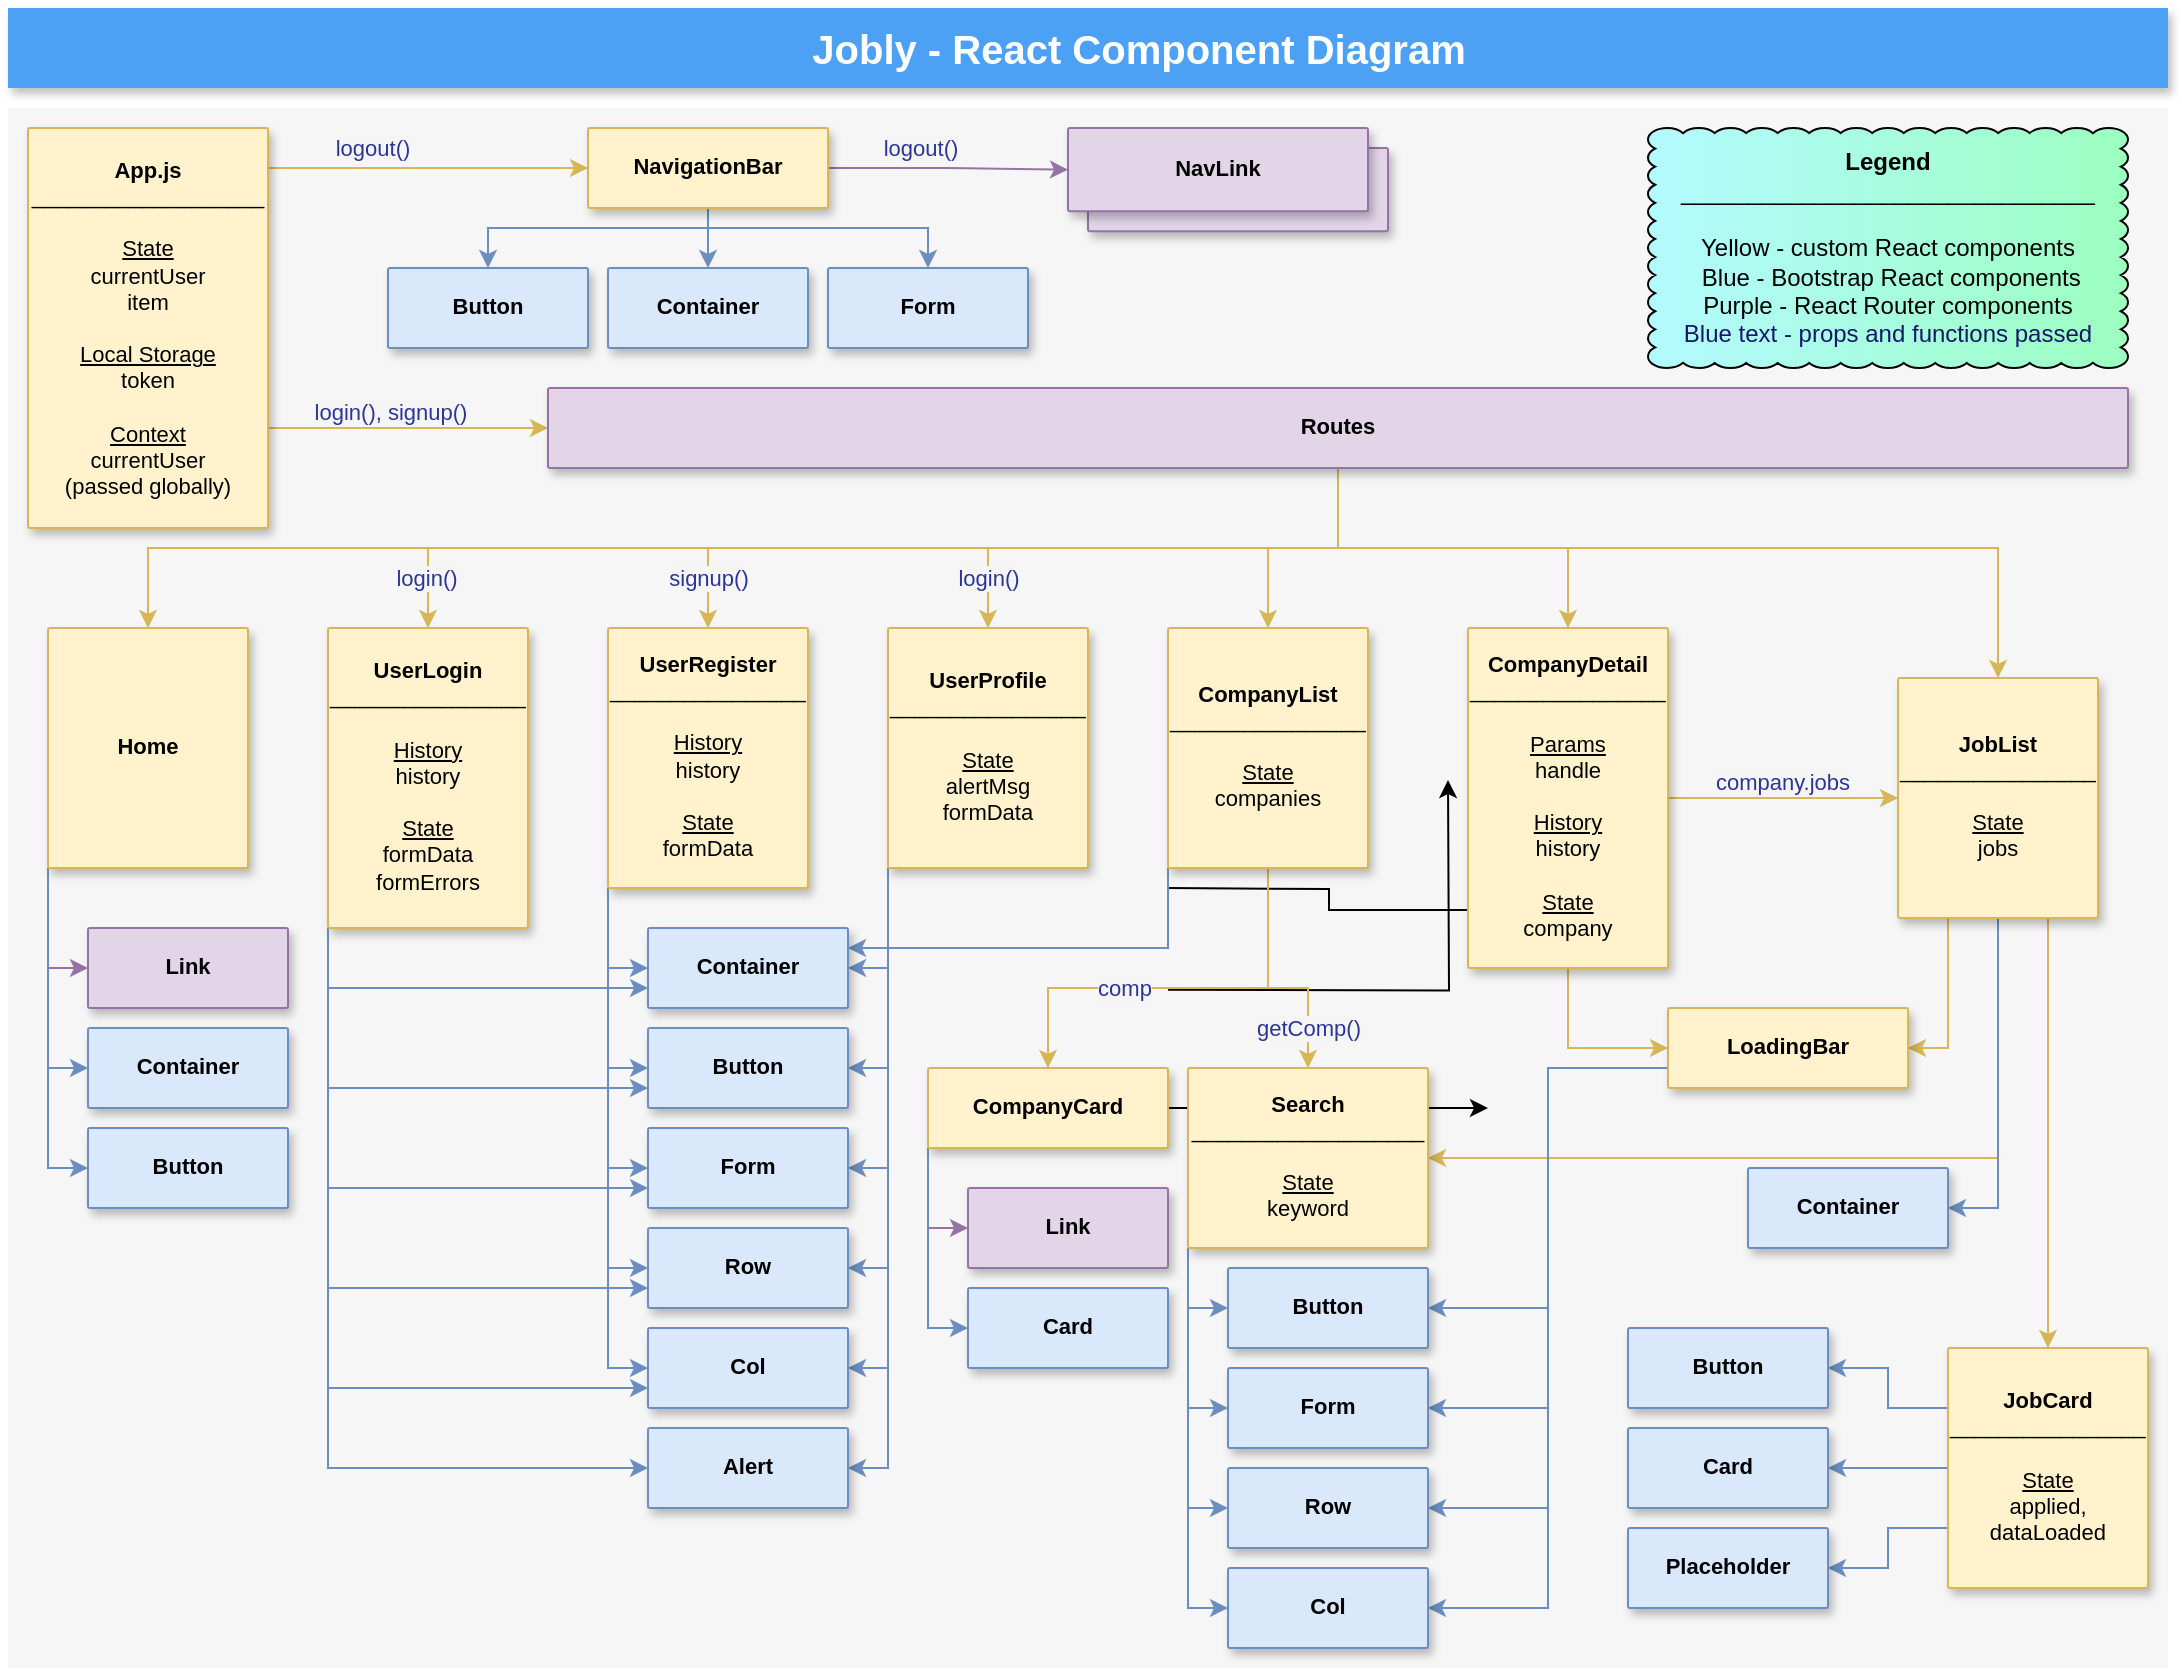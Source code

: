 <mxfile version="20.3.0" type="device"><diagram id="f106602c-feb2-e66a-4537-3a34d633f6aa" name="Page-1"><mxGraphModel dx="1161" dy="828" grid="1" gridSize="10" guides="1" tooltips="1" connect="1" arrows="1" fold="1" page="1" pageScale="1" pageWidth="1100" pageHeight="850" background="none" math="0" shadow="0"><root><mxCell id="0"/><mxCell id="1" parent="0"/><mxCell id="14" value="" style="fillColor=#F6F6F6;strokeColor=none;shadow=0;gradientColor=none;fontSize=14;align=left;spacing=10;fontColor=#717171;9E9E9E;verticalAlign=top;spacingTop=-4;fontStyle=0;spacingLeft=40;html=1;movable=0;resizable=0;rotatable=0;deletable=0;editable=0;connectable=0;" parent="1" vertex="1"><mxGeometry x="10" y="60" width="1080" height="780" as="geometry"/></mxCell><mxCell id="k_xtLAb8OOpMPQpDPJEn-605" style="edgeStyle=orthogonalEdgeStyle;rounded=0;orthogonalLoop=1;jettySize=auto;html=1;exitX=1;exitY=0.5;exitDx=0;exitDy=0;entryX=0;entryY=0.5;entryDx=0;entryDy=0;" parent="14" target="6LDPzEUOFRH4ozTmU02g-603" edge="1"><mxGeometry relative="1" as="geometry"><mxPoint x="720" y="336" as="targetPoint"/><mxPoint x="580" y="440.833" as="sourcePoint"/></mxGeometry></mxCell><mxCell id="6LDPzEUOFRH4ozTmU02g-581" style="edgeStyle=orthogonalEdgeStyle;rounded=0;orthogonalLoop=1;jettySize=auto;html=1;exitX=1;exitY=0.5;exitDx=0;exitDy=0;entryX=0;entryY=0.5;entryDx=0;entryDy=0;" parent="14" target="6LDPzEUOFRH4ozTmU02g-580" edge="1"><mxGeometry relative="1" as="geometry"><mxPoint x="580" y="390" as="sourcePoint"/><mxPoint x="740" y="380" as="targetPoint"/></mxGeometry></mxCell><mxCell id="6LDPzEUOFRH4ozTmU02g-588" style="edgeStyle=orthogonalEdgeStyle;rounded=0;orthogonalLoop=1;jettySize=auto;html=1;exitX=1;exitY=0.5;exitDx=0;exitDy=0;entryX=0;entryY=0.5;entryDx=0;entryDy=0;" parent="14" target="6LDPzEUOFRH4ozTmU02g-587" edge="1"><mxGeometry relative="1" as="geometry"><mxPoint x="580" y="500" as="sourcePoint"/><mxPoint x="740" y="500" as="targetPoint"/></mxGeometry></mxCell><mxCell id="PCdPD7cbS0x1uD9j9fmm-568" style="edgeStyle=orthogonalEdgeStyle;rounded=0;orthogonalLoop=1;jettySize=auto;html=1;exitX=1;exitY=0.25;exitDx=0;exitDy=0;entryX=0;entryY=0.5;entryDx=0;entryDy=0;fontSize=14;fillColor=#fff2cc;strokeColor=#d6b656;" edge="1" parent="14" source="566" target="PCdPD7cbS0x1uD9j9fmm-567"><mxGeometry relative="1" as="geometry"><Array as="points"><mxPoint x="130" y="30"/></Array></mxGeometry></mxCell><mxCell id="PCdPD7cbS0x1uD9j9fmm-569" value="logout()" style="edgeLabel;html=1;align=center;verticalAlign=bottom;resizable=0;points=[];fontSize=11;fontStyle=0;fontColor=#2B3595;labelBackgroundColor=#F5F5F5;" vertex="1" connectable="0" parent="PCdPD7cbS0x1uD9j9fmm-568"><mxGeometry x="-0.275" y="1" relative="1" as="geometry"><mxPoint x="13" y="-1" as="offset"/></mxGeometry></mxCell><mxCell id="PCdPD7cbS0x1uD9j9fmm-571" style="edgeStyle=orthogonalEdgeStyle;rounded=0;orthogonalLoop=1;jettySize=auto;html=1;exitX=1;exitY=0.75;exitDx=0;exitDy=0;entryX=0;entryY=0.5;entryDx=0;entryDy=0;fontSize=11;labelBackgroundColor=none;spacingBottom=0;fillColor=#fff2cc;strokeColor=#d6b656;" edge="1" parent="14" source="566" target="PCdPD7cbS0x1uD9j9fmm-570"><mxGeometry relative="1" as="geometry"/></mxCell><mxCell id="PCdPD7cbS0x1uD9j9fmm-572" value="login(), signup()" style="edgeLabel;html=1;align=center;verticalAlign=bottom;resizable=0;points=[];fontSize=11;fontColor=#2B3595;labelBackgroundColor=#F5F5F5;spacingBottom=2;" vertex="1" connectable="0" parent="PCdPD7cbS0x1uD9j9fmm-571"><mxGeometry x="-0.128" y="-2" relative="1" as="geometry"><mxPoint as="offset"/></mxGeometry></mxCell><mxCell id="566" value="&lt;font color=&quot;#000000&quot; style=&quot;font-size: 11px;&quot;&gt;&lt;b style=&quot;font-size: 11px;&quot;&gt;App.js&lt;br style=&quot;font-size: 11px;&quot;&gt;&lt;/b&gt;___________________&lt;br&gt;&lt;br style=&quot;font-size: 11px;&quot;&gt;&lt;u style=&quot;font-size: 11px;&quot;&gt;State&lt;/u&gt;&lt;br style=&quot;font-size: 11px;&quot;&gt;currentUser&lt;br style=&quot;font-size: 11px;&quot;&gt;item&lt;br style=&quot;font-size: 11px;&quot;&gt;&lt;br style=&quot;font-size: 11px;&quot;&gt;&lt;u style=&quot;font-size: 11px;&quot;&gt;Local Storage&lt;/u&gt;&lt;br style=&quot;font-size: 11px;&quot;&gt;token&lt;br style=&quot;font-size: 11px;&quot;&gt;&lt;br style=&quot;font-size: 11px;&quot;&gt;&lt;u style=&quot;font-size: 11px;&quot;&gt;Context&lt;/u&gt;&lt;br style=&quot;font-size: 11px;&quot;&gt;currentUser&lt;br&gt;(passed globally)&lt;br style=&quot;font-size: 11px;&quot;&gt;&lt;/font&gt;" style="strokeColor=#d6b656;fillColor=#fff2cc;shadow=1;strokeWidth=1;rounded=1;absoluteArcSize=1;arcSize=2;labelPosition=center;verticalLabelPosition=middle;align=center;verticalAlign=middle;spacingLeft=0;fontSize=11;whiteSpace=wrap;spacingBottom=0;html=1;movable=1;resizable=1;rotatable=1;deletable=1;editable=1;connectable=1;spacing=2;labelBackgroundColor=none;" parent="14" vertex="1"><mxGeometry x="10" y="10" width="120" height="200" as="geometry"/></mxCell><mxCell id="PCdPD7cbS0x1uD9j9fmm-578" style="edgeStyle=orthogonalEdgeStyle;rounded=0;orthogonalLoop=1;jettySize=auto;html=1;exitX=1;exitY=0.5;exitDx=0;exitDy=0;fontSize=11;fillColor=#e1d5e7;strokeColor=#9673a6;" edge="1" parent="14" source="PCdPD7cbS0x1uD9j9fmm-567" target="PCdPD7cbS0x1uD9j9fmm-576"><mxGeometry relative="1" as="geometry"/></mxCell><mxCell id="PCdPD7cbS0x1uD9j9fmm-579" value="logout()" style="edgeLabel;html=1;align=center;verticalAlign=bottom;resizable=0;points=[];fontSize=11;labelBackgroundColor=#F5F5F5;fontColor=#2B3595;" vertex="1" connectable="0" parent="PCdPD7cbS0x1uD9j9fmm-578"><mxGeometry x="-0.249" y="2" relative="1" as="geometry"><mxPoint as="offset"/></mxGeometry></mxCell><mxCell id="PCdPD7cbS0x1uD9j9fmm-720" style="edgeStyle=orthogonalEdgeStyle;rounded=0;sketch=0;orthogonalLoop=1;jettySize=auto;html=1;exitX=0.5;exitY=1;exitDx=0;exitDy=0;shadow=0;labelBackgroundColor=none;fontSize=11;fontColor=#2B3595;startArrow=none;startFill=0;endArrow=classic;endFill=1;fillColor=#dae8fc;strokeColor=#6c8ebf;" edge="1" parent="14" source="PCdPD7cbS0x1uD9j9fmm-567" target="PCdPD7cbS0x1uD9j9fmm-717"><mxGeometry relative="1" as="geometry"><Array as="points"><mxPoint x="350" y="60"/><mxPoint x="240" y="60"/></Array></mxGeometry></mxCell><mxCell id="PCdPD7cbS0x1uD9j9fmm-721" style="edgeStyle=orthogonalEdgeStyle;rounded=0;sketch=0;orthogonalLoop=1;jettySize=auto;html=1;exitX=0.5;exitY=1;exitDx=0;exitDy=0;entryX=0.5;entryY=0;entryDx=0;entryDy=0;shadow=0;labelBackgroundColor=none;fontSize=11;fontColor=#2B3595;startArrow=none;startFill=0;endArrow=classic;endFill=1;fillColor=#dae8fc;strokeColor=#6c8ebf;" edge="1" parent="14" source="PCdPD7cbS0x1uD9j9fmm-567" target="PCdPD7cbS0x1uD9j9fmm-716"><mxGeometry relative="1" as="geometry"/></mxCell><mxCell id="PCdPD7cbS0x1uD9j9fmm-722" style="edgeStyle=orthogonalEdgeStyle;rounded=0;sketch=0;orthogonalLoop=1;jettySize=auto;html=1;exitX=0.5;exitY=1;exitDx=0;exitDy=0;entryX=0.5;entryY=0;entryDx=0;entryDy=0;shadow=0;labelBackgroundColor=none;fontSize=11;fontColor=#2B3595;startArrow=none;startFill=0;endArrow=classic;endFill=1;fillColor=#dae8fc;strokeColor=#6c8ebf;" edge="1" parent="14" source="PCdPD7cbS0x1uD9j9fmm-567" target="PCdPD7cbS0x1uD9j9fmm-718"><mxGeometry relative="1" as="geometry"><Array as="points"><mxPoint x="350" y="60"/><mxPoint x="460" y="60"/></Array></mxGeometry></mxCell><mxCell id="PCdPD7cbS0x1uD9j9fmm-567" value="&lt;font color=&quot;#000000&quot; style=&quot;font-size: 11px;&quot;&gt;&lt;span style=&quot;font-size: 11px;&quot;&gt;NavigationBar&lt;/span&gt;&lt;br style=&quot;font-size: 11px;&quot;&gt;&lt;/font&gt;" style="strokeColor=#d6b656;fillColor=#fff2cc;shadow=1;strokeWidth=1;rounded=1;absoluteArcSize=1;arcSize=2;labelPosition=center;verticalLabelPosition=middle;align=center;verticalAlign=middle;spacingLeft=0;fontSize=11;whiteSpace=wrap;spacingBottom=2;html=1;movable=1;resizable=1;rotatable=1;deletable=1;editable=1;connectable=1;fontStyle=1" vertex="1" parent="14"><mxGeometry x="290" y="10" width="120" height="40" as="geometry"/></mxCell><mxCell id="PCdPD7cbS0x1uD9j9fmm-596" style="edgeStyle=orthogonalEdgeStyle;rounded=0;orthogonalLoop=1;jettySize=auto;html=1;exitX=0.5;exitY=1;exitDx=0;exitDy=0;entryX=0.5;entryY=0;entryDx=0;entryDy=0;fontSize=11;fillColor=#fff2cc;strokeColor=#d6b656;" edge="1" parent="14" source="PCdPD7cbS0x1uD9j9fmm-570" target="PCdPD7cbS0x1uD9j9fmm-587"><mxGeometry relative="1" as="geometry"/></mxCell><mxCell id="PCdPD7cbS0x1uD9j9fmm-597" style="edgeStyle=orthogonalEdgeStyle;rounded=0;orthogonalLoop=1;jettySize=auto;html=1;exitX=0.5;exitY=1;exitDx=0;exitDy=0;fontSize=11;fillColor=#fff2cc;strokeColor=#d6b656;" edge="1" parent="14" source="PCdPD7cbS0x1uD9j9fmm-570" target="PCdPD7cbS0x1uD9j9fmm-588"><mxGeometry relative="1" as="geometry"/></mxCell><mxCell id="PCdPD7cbS0x1uD9j9fmm-598" value="login()" style="edgeLabel;html=1;align=center;verticalAlign=middle;resizable=0;points=[];fontSize=11;labelBackgroundColor=#F5F5F5;fontColor=#2B3595;fontStyle=0" vertex="1" connectable="0" parent="PCdPD7cbS0x1uD9j9fmm-597"><mxGeometry x="0.17" y="1" relative="1" as="geometry"><mxPoint x="-183" y="14" as="offset"/></mxGeometry></mxCell><mxCell id="PCdPD7cbS0x1uD9j9fmm-599" style="edgeStyle=orthogonalEdgeStyle;rounded=0;orthogonalLoop=1;jettySize=auto;html=1;exitX=0.5;exitY=1;exitDx=0;exitDy=0;fontSize=11;fillColor=#fff2cc;strokeColor=#d6b656;" edge="1" parent="14" source="PCdPD7cbS0x1uD9j9fmm-570" target="PCdPD7cbS0x1uD9j9fmm-589"><mxGeometry relative="1" as="geometry"/></mxCell><mxCell id="PCdPD7cbS0x1uD9j9fmm-600" value="signup()" style="edgeLabel;html=1;align=center;verticalAlign=middle;resizable=0;points=[];fontSize=11;labelBackgroundColor=#F5F5F5;fontColor=#2B3595;" vertex="1" connectable="0" parent="PCdPD7cbS0x1uD9j9fmm-599"><mxGeometry x="0.218" relative="1" as="geometry"><mxPoint x="-115" y="15" as="offset"/></mxGeometry></mxCell><mxCell id="PCdPD7cbS0x1uD9j9fmm-601" style="edgeStyle=orthogonalEdgeStyle;rounded=0;orthogonalLoop=1;jettySize=auto;html=1;exitX=0.5;exitY=1;exitDx=0;exitDy=0;fontSize=11;fillColor=#fff2cc;strokeColor=#d6b656;" edge="1" parent="14" source="PCdPD7cbS0x1uD9j9fmm-570" target="PCdPD7cbS0x1uD9j9fmm-590"><mxGeometry relative="1" as="geometry"/></mxCell><mxCell id="PCdPD7cbS0x1uD9j9fmm-602" value="login()" style="edgeLabel;html=1;align=center;verticalAlign=middle;resizable=0;points=[];fontSize=11;labelBackgroundColor=#F5F5F5;fontColor=#2B3595;" vertex="1" connectable="0" parent="PCdPD7cbS0x1uD9j9fmm-601"><mxGeometry x="0.468" y="-1" relative="1" as="geometry"><mxPoint x="-28" y="16" as="offset"/></mxGeometry></mxCell><mxCell id="PCdPD7cbS0x1uD9j9fmm-669" style="edgeStyle=orthogonalEdgeStyle;rounded=0;orthogonalLoop=1;jettySize=auto;html=1;exitX=0.5;exitY=1;exitDx=0;exitDy=0;labelBackgroundColor=none;fontSize=11;fontColor=#2B3595;fillColor=#fff2cc;strokeColor=#d6b656;" edge="1" parent="14" source="PCdPD7cbS0x1uD9j9fmm-570" target="PCdPD7cbS0x1uD9j9fmm-593"><mxGeometry relative="1" as="geometry"><Array as="points"><mxPoint x="665" y="220"/><mxPoint x="995" y="220"/></Array></mxGeometry></mxCell><mxCell id="PCdPD7cbS0x1uD9j9fmm-670" style="edgeStyle=orthogonalEdgeStyle;rounded=0;orthogonalLoop=1;jettySize=auto;html=1;exitX=0.5;exitY=1;exitDx=0;exitDy=0;labelBackgroundColor=none;fontSize=11;fontColor=#2B3595;fillColor=#fff2cc;strokeColor=#d6b656;" edge="1" parent="14" source="PCdPD7cbS0x1uD9j9fmm-570" target="PCdPD7cbS0x1uD9j9fmm-592"><mxGeometry relative="1" as="geometry"/></mxCell><mxCell id="PCdPD7cbS0x1uD9j9fmm-671" style="edgeStyle=orthogonalEdgeStyle;rounded=0;orthogonalLoop=1;jettySize=auto;html=1;exitX=0.5;exitY=1;exitDx=0;exitDy=0;entryX=0.5;entryY=0;entryDx=0;entryDy=0;labelBackgroundColor=none;fontSize=11;fontColor=#2B3595;fillColor=#fff2cc;strokeColor=#d6b656;" edge="1" parent="14" source="PCdPD7cbS0x1uD9j9fmm-570" target="PCdPD7cbS0x1uD9j9fmm-591"><mxGeometry relative="1" as="geometry"/></mxCell><mxCell id="PCdPD7cbS0x1uD9j9fmm-570" value="&lt;font color=&quot;#000000&quot; style=&quot;font-size: 11px;&quot;&gt;&lt;span style=&quot;font-size: 11px;&quot;&gt;Routes&lt;/span&gt;&lt;br style=&quot;font-size: 11px;&quot;&gt;&lt;/font&gt;" style="strokeColor=#9673a6;fillColor=#e1d5e7;shadow=1;strokeWidth=1;rounded=1;absoluteArcSize=1;arcSize=2;labelPosition=center;verticalLabelPosition=middle;align=center;verticalAlign=middle;spacingLeft=0;fontSize=11;whiteSpace=wrap;spacingBottom=2;html=1;movable=1;resizable=1;rotatable=1;deletable=1;editable=1;connectable=1;fontStyle=1" vertex="1" parent="14"><mxGeometry x="270" y="140" width="790" height="40" as="geometry"/></mxCell><mxCell id="PCdPD7cbS0x1uD9j9fmm-623" style="edgeStyle=orthogonalEdgeStyle;rounded=0;orthogonalLoop=1;jettySize=auto;html=1;exitX=0;exitY=1;exitDx=0;exitDy=0;entryX=0;entryY=0.5;entryDx=0;entryDy=0;labelBackgroundColor=none;fontSize=11;fontColor=#2B3595;fillColor=#e1d5e7;strokeColor=#9673a6;" edge="1" parent="14" source="PCdPD7cbS0x1uD9j9fmm-587" target="PCdPD7cbS0x1uD9j9fmm-621"><mxGeometry relative="1" as="geometry"/></mxCell><mxCell id="PCdPD7cbS0x1uD9j9fmm-624" style="edgeStyle=orthogonalEdgeStyle;rounded=0;orthogonalLoop=1;jettySize=auto;html=1;exitX=0;exitY=1;exitDx=0;exitDy=0;entryX=0;entryY=0.5;entryDx=0;entryDy=0;labelBackgroundColor=none;fontSize=11;fontColor=#2B3595;fillColor=#dae8fc;strokeColor=#6c8ebf;" edge="1" parent="14" source="PCdPD7cbS0x1uD9j9fmm-587" target="PCdPD7cbS0x1uD9j9fmm-620"><mxGeometry relative="1" as="geometry"/></mxCell><mxCell id="PCdPD7cbS0x1uD9j9fmm-625" style="edgeStyle=orthogonalEdgeStyle;rounded=0;orthogonalLoop=1;jettySize=auto;html=1;exitX=0;exitY=1;exitDx=0;exitDy=0;entryX=0;entryY=0.5;entryDx=0;entryDy=0;labelBackgroundColor=none;fontSize=11;fontColor=#2B3595;fillColor=#dae8fc;strokeColor=#6c8ebf;" edge="1" parent="14" source="PCdPD7cbS0x1uD9j9fmm-587" target="PCdPD7cbS0x1uD9j9fmm-622"><mxGeometry relative="1" as="geometry"/></mxCell><mxCell id="PCdPD7cbS0x1uD9j9fmm-587" value="&lt;font color=&quot;#000000&quot; style=&quot;font-size: 11px;&quot;&gt;&lt;span style=&quot;font-size: 11px;&quot;&gt;Home&lt;/span&gt;&lt;br style=&quot;font-size: 11px;&quot;&gt;&lt;/font&gt;" style="strokeColor=#d6b656;fillColor=#fff2cc;shadow=1;strokeWidth=1;rounded=1;absoluteArcSize=1;arcSize=2;labelPosition=center;verticalLabelPosition=middle;align=center;verticalAlign=middle;spacingLeft=0;fontSize=11;whiteSpace=wrap;spacingBottom=2;html=1;movable=1;resizable=1;rotatable=1;deletable=1;editable=1;connectable=1;fontStyle=1" vertex="1" parent="14"><mxGeometry x="20" y="260" width="100" height="120" as="geometry"/></mxCell><mxCell id="PCdPD7cbS0x1uD9j9fmm-630" style="edgeStyle=orthogonalEdgeStyle;rounded=0;orthogonalLoop=1;jettySize=auto;html=1;exitX=0;exitY=1;exitDx=0;exitDy=0;entryX=0;entryY=0.75;entryDx=0;entryDy=0;labelBackgroundColor=none;fontSize=11;fontColor=#2B3595;fillColor=#dae8fc;strokeColor=#6c8ebf;" edge="1" parent="14" source="PCdPD7cbS0x1uD9j9fmm-588" target="PCdPD7cbS0x1uD9j9fmm-641"><mxGeometry relative="1" as="geometry"><mxPoint x="180" y="430" as="targetPoint"/></mxGeometry></mxCell><mxCell id="PCdPD7cbS0x1uD9j9fmm-632" style="edgeStyle=orthogonalEdgeStyle;rounded=0;orthogonalLoop=1;jettySize=auto;html=1;exitX=0;exitY=1;exitDx=0;exitDy=0;entryX=0;entryY=0.75;entryDx=0;entryDy=0;labelBackgroundColor=none;fontSize=11;fontColor=#2B3595;fillColor=#dae8fc;strokeColor=#6c8ebf;" edge="1" parent="14" source="PCdPD7cbS0x1uD9j9fmm-588" target="PCdPD7cbS0x1uD9j9fmm-642"><mxGeometry relative="1" as="geometry"><mxPoint x="180" y="480" as="targetPoint"/></mxGeometry></mxCell><mxCell id="PCdPD7cbS0x1uD9j9fmm-637" style="edgeStyle=orthogonalEdgeStyle;rounded=0;orthogonalLoop=1;jettySize=auto;html=1;exitX=0;exitY=1;exitDx=0;exitDy=0;entryX=0;entryY=0.75;entryDx=0;entryDy=0;labelBackgroundColor=none;fontSize=11;fontColor=#2B3595;fillColor=#dae8fc;strokeColor=#6c8ebf;" edge="1" parent="14" source="PCdPD7cbS0x1uD9j9fmm-588" target="PCdPD7cbS0x1uD9j9fmm-643"><mxGeometry relative="1" as="geometry"><mxPoint x="180" y="530" as="targetPoint"/></mxGeometry></mxCell><mxCell id="PCdPD7cbS0x1uD9j9fmm-638" style="edgeStyle=orthogonalEdgeStyle;rounded=0;orthogonalLoop=1;jettySize=auto;html=1;exitX=0;exitY=1;exitDx=0;exitDy=0;entryX=0;entryY=0.75;entryDx=0;entryDy=0;labelBackgroundColor=none;fontSize=11;fontColor=#2B3595;fillColor=#dae8fc;strokeColor=#6c8ebf;" edge="1" parent="14" source="PCdPD7cbS0x1uD9j9fmm-588" target="PCdPD7cbS0x1uD9j9fmm-644"><mxGeometry relative="1" as="geometry"><mxPoint x="180" y="580" as="targetPoint"/></mxGeometry></mxCell><mxCell id="PCdPD7cbS0x1uD9j9fmm-639" style="edgeStyle=orthogonalEdgeStyle;rounded=0;orthogonalLoop=1;jettySize=auto;html=1;exitX=0;exitY=1;exitDx=0;exitDy=0;entryX=0;entryY=0.75;entryDx=0;entryDy=0;labelBackgroundColor=none;fontSize=11;fontColor=#2B3595;fillColor=#dae8fc;strokeColor=#6c8ebf;" edge="1" parent="14" source="PCdPD7cbS0x1uD9j9fmm-588" target="PCdPD7cbS0x1uD9j9fmm-645"><mxGeometry relative="1" as="geometry"><mxPoint x="180" y="630" as="targetPoint"/></mxGeometry></mxCell><mxCell id="PCdPD7cbS0x1uD9j9fmm-640" style="edgeStyle=orthogonalEdgeStyle;rounded=0;orthogonalLoop=1;jettySize=auto;html=1;exitX=0;exitY=1;exitDx=0;exitDy=0;entryX=0;entryY=0.5;entryDx=0;entryDy=0;labelBackgroundColor=none;fontSize=11;fontColor=#2B3595;fillColor=#dae8fc;strokeColor=#6c8ebf;" edge="1" parent="14" source="PCdPD7cbS0x1uD9j9fmm-588" target="PCdPD7cbS0x1uD9j9fmm-651"><mxGeometry relative="1" as="geometry"><mxPoint x="180" y="680" as="targetPoint"/></mxGeometry></mxCell><mxCell id="PCdPD7cbS0x1uD9j9fmm-588" value="&lt;font color=&quot;#000000&quot; style=&quot;font-size: 11px;&quot;&gt;&lt;span style=&quot;font-size: 11px;&quot;&gt;UserLogin&lt;br&gt;&lt;/span&gt;&lt;span style=&quot;font-weight: normal;&quot;&gt;________________&lt;br&gt;&lt;/span&gt;&lt;br&gt;&lt;span style=&quot;font-weight: normal;&quot;&gt;&lt;u&gt;History&lt;/u&gt;&lt;/span&gt;&lt;br&gt;&lt;span style=&quot;font-weight: normal;&quot;&gt;history&lt;br&gt;&lt;/span&gt;&lt;br&gt;&lt;span style=&quot;font-weight: normal;&quot;&gt;&lt;u&gt;State&lt;/u&gt;&lt;br&gt;formData&lt;br&gt;formErrors&lt;/span&gt;&lt;br style=&quot;font-size: 11px;&quot;&gt;&lt;/font&gt;" style="strokeColor=#d6b656;fillColor=#fff2cc;shadow=1;strokeWidth=1;rounded=1;absoluteArcSize=1;arcSize=2;labelPosition=center;verticalLabelPosition=middle;align=center;verticalAlign=middle;spacingLeft=0;fontSize=11;whiteSpace=wrap;spacingBottom=2;html=1;movable=1;resizable=1;rotatable=1;deletable=1;editable=1;connectable=1;fontStyle=1" vertex="1" parent="14"><mxGeometry x="160" y="260" width="100" height="150" as="geometry"/></mxCell><mxCell id="PCdPD7cbS0x1uD9j9fmm-646" style="edgeStyle=orthogonalEdgeStyle;rounded=0;orthogonalLoop=1;jettySize=auto;html=1;exitX=0;exitY=1;exitDx=0;exitDy=0;entryX=0;entryY=0.5;entryDx=0;entryDy=0;labelBackgroundColor=none;fontSize=11;fontColor=#2B3595;fillColor=#dae8fc;strokeColor=#6c8ebf;" edge="1" parent="14" source="PCdPD7cbS0x1uD9j9fmm-589" target="PCdPD7cbS0x1uD9j9fmm-641"><mxGeometry relative="1" as="geometry"/></mxCell><mxCell id="PCdPD7cbS0x1uD9j9fmm-647" style="edgeStyle=orthogonalEdgeStyle;rounded=0;orthogonalLoop=1;jettySize=auto;html=1;exitX=0;exitY=1;exitDx=0;exitDy=0;entryX=0;entryY=0.5;entryDx=0;entryDy=0;labelBackgroundColor=none;fontSize=11;fontColor=#2B3595;fillColor=#dae8fc;strokeColor=#6c8ebf;" edge="1" parent="14" source="PCdPD7cbS0x1uD9j9fmm-589" target="PCdPD7cbS0x1uD9j9fmm-642"><mxGeometry relative="1" as="geometry"/></mxCell><mxCell id="PCdPD7cbS0x1uD9j9fmm-648" style="edgeStyle=orthogonalEdgeStyle;rounded=0;orthogonalLoop=1;jettySize=auto;html=1;exitX=0;exitY=1;exitDx=0;exitDy=0;entryX=0;entryY=0.5;entryDx=0;entryDy=0;labelBackgroundColor=none;fontSize=11;fontColor=#2B3595;fillColor=#dae8fc;strokeColor=#6c8ebf;" edge="1" parent="14" source="PCdPD7cbS0x1uD9j9fmm-589" target="PCdPD7cbS0x1uD9j9fmm-643"><mxGeometry relative="1" as="geometry"/></mxCell><mxCell id="PCdPD7cbS0x1uD9j9fmm-649" style="edgeStyle=orthogonalEdgeStyle;rounded=0;orthogonalLoop=1;jettySize=auto;html=1;exitX=0;exitY=1;exitDx=0;exitDy=0;entryX=0;entryY=0.5;entryDx=0;entryDy=0;labelBackgroundColor=none;fontSize=11;fontColor=#2B3595;fillColor=#dae8fc;strokeColor=#6c8ebf;" edge="1" parent="14" source="PCdPD7cbS0x1uD9j9fmm-589" target="PCdPD7cbS0x1uD9j9fmm-644"><mxGeometry relative="1" as="geometry"/></mxCell><mxCell id="PCdPD7cbS0x1uD9j9fmm-650" style="edgeStyle=orthogonalEdgeStyle;rounded=0;orthogonalLoop=1;jettySize=auto;html=1;exitX=0;exitY=1;exitDx=0;exitDy=0;entryX=0;entryY=0.5;entryDx=0;entryDy=0;labelBackgroundColor=none;fontSize=11;fontColor=#2B3595;fillColor=#dae8fc;strokeColor=#6c8ebf;" edge="1" parent="14" source="PCdPD7cbS0x1uD9j9fmm-589" target="PCdPD7cbS0x1uD9j9fmm-645"><mxGeometry relative="1" as="geometry"/></mxCell><mxCell id="PCdPD7cbS0x1uD9j9fmm-589" value="&lt;font color=&quot;#000000&quot; style=&quot;&quot;&gt;UserRegister&lt;br&gt;&lt;span style=&quot;font-weight: normal;&quot;&gt;________________&lt;br&gt;&lt;/span&gt;&lt;br&gt;&lt;span style=&quot;font-weight: normal;&quot;&gt;&lt;u&gt;History&lt;br&gt;&lt;/u&gt;history&lt;br&gt;&lt;/span&gt;&lt;br&gt;&lt;span style=&quot;font-weight: normal;&quot;&gt;&lt;u&gt;State&lt;/u&gt;&lt;br&gt;formData&lt;/span&gt;&lt;br style=&quot;font-size: 11px;&quot;&gt;&lt;/font&gt;" style="strokeColor=#d6b656;fillColor=#fff2cc;shadow=1;strokeWidth=1;rounded=1;absoluteArcSize=1;arcSize=2;labelPosition=center;verticalLabelPosition=middle;align=center;verticalAlign=middle;spacingLeft=0;fontSize=11;whiteSpace=wrap;spacingBottom=2;html=1;movable=1;resizable=1;rotatable=1;deletable=1;editable=1;connectable=1;fontStyle=1" vertex="1" parent="14"><mxGeometry x="300" y="260" width="100" height="130" as="geometry"/></mxCell><mxCell id="PCdPD7cbS0x1uD9j9fmm-657" style="edgeStyle=orthogonalEdgeStyle;rounded=0;orthogonalLoop=1;jettySize=auto;html=1;exitX=0;exitY=1;exitDx=0;exitDy=0;entryX=1;entryY=0.5;entryDx=0;entryDy=0;labelBackgroundColor=none;fontSize=11;fontColor=#2B3595;fillColor=#dae8fc;strokeColor=#6c8ebf;" edge="1" parent="14" source="PCdPD7cbS0x1uD9j9fmm-590" target="PCdPD7cbS0x1uD9j9fmm-641"><mxGeometry relative="1" as="geometry"><Array as="points"><mxPoint x="440" y="430"/></Array></mxGeometry></mxCell><mxCell id="PCdPD7cbS0x1uD9j9fmm-658" style="edgeStyle=orthogonalEdgeStyle;rounded=0;orthogonalLoop=1;jettySize=auto;html=1;exitX=0;exitY=1;exitDx=0;exitDy=0;entryX=1;entryY=0.5;entryDx=0;entryDy=0;labelBackgroundColor=none;fontSize=11;fontColor=#2B3595;fillColor=#dae8fc;strokeColor=#6c8ebf;" edge="1" parent="14" source="PCdPD7cbS0x1uD9j9fmm-590" target="PCdPD7cbS0x1uD9j9fmm-642"><mxGeometry relative="1" as="geometry"/></mxCell><mxCell id="PCdPD7cbS0x1uD9j9fmm-659" style="edgeStyle=orthogonalEdgeStyle;rounded=0;orthogonalLoop=1;jettySize=auto;html=1;exitX=0;exitY=1;exitDx=0;exitDy=0;entryX=1;entryY=0.5;entryDx=0;entryDy=0;labelBackgroundColor=none;fontSize=11;fontColor=#2B3595;fillColor=#dae8fc;strokeColor=#6c8ebf;" edge="1" parent="14" source="PCdPD7cbS0x1uD9j9fmm-590" target="PCdPD7cbS0x1uD9j9fmm-643"><mxGeometry relative="1" as="geometry"/></mxCell><mxCell id="PCdPD7cbS0x1uD9j9fmm-660" style="edgeStyle=orthogonalEdgeStyle;rounded=0;orthogonalLoop=1;jettySize=auto;html=1;exitX=0;exitY=1;exitDx=0;exitDy=0;entryX=1;entryY=0.5;entryDx=0;entryDy=0;labelBackgroundColor=none;fontSize=11;fontColor=#2B3595;fillColor=#dae8fc;strokeColor=#6c8ebf;" edge="1" parent="14" source="PCdPD7cbS0x1uD9j9fmm-590" target="PCdPD7cbS0x1uD9j9fmm-644"><mxGeometry relative="1" as="geometry"/></mxCell><mxCell id="PCdPD7cbS0x1uD9j9fmm-661" style="edgeStyle=orthogonalEdgeStyle;rounded=0;orthogonalLoop=1;jettySize=auto;html=1;exitX=0;exitY=1;exitDx=0;exitDy=0;entryX=1;entryY=0.5;entryDx=0;entryDy=0;labelBackgroundColor=none;fontSize=11;fontColor=#2B3595;fillColor=#dae8fc;strokeColor=#6c8ebf;" edge="1" parent="14" source="PCdPD7cbS0x1uD9j9fmm-590" target="PCdPD7cbS0x1uD9j9fmm-645"><mxGeometry relative="1" as="geometry"/></mxCell><mxCell id="PCdPD7cbS0x1uD9j9fmm-667" style="edgeStyle=orthogonalEdgeStyle;rounded=0;orthogonalLoop=1;jettySize=auto;html=1;exitX=0;exitY=1;exitDx=0;exitDy=0;entryX=1;entryY=0.5;entryDx=0;entryDy=0;labelBackgroundColor=none;fontSize=11;fontColor=#2B3595;fillColor=#dae8fc;strokeColor=#6c8ebf;" edge="1" parent="14" source="PCdPD7cbS0x1uD9j9fmm-590" target="PCdPD7cbS0x1uD9j9fmm-651"><mxGeometry relative="1" as="geometry"/></mxCell><mxCell id="PCdPD7cbS0x1uD9j9fmm-590" value="&lt;font color=&quot;#000000&quot; style=&quot;&quot;&gt;UserProfile&lt;br&gt;&lt;span style=&quot;font-weight: normal;&quot;&gt;________________&lt;br&gt;&lt;br&gt;&lt;u&gt;State&lt;br&gt;&lt;/u&gt;alertMsg&lt;br&gt;formData&lt;/span&gt;&lt;br style=&quot;font-size: 11px;&quot;&gt;&lt;/font&gt;" style="strokeColor=#d6b656;fillColor=#fff2cc;shadow=1;strokeWidth=1;rounded=1;absoluteArcSize=1;arcSize=2;labelPosition=center;verticalLabelPosition=middle;align=center;verticalAlign=middle;spacingLeft=0;fontSize=11;whiteSpace=wrap;spacingBottom=2;html=1;movable=1;resizable=1;rotatable=1;deletable=1;editable=1;connectable=1;fontStyle=1" vertex="1" parent="14"><mxGeometry x="440" y="260" width="100" height="120" as="geometry"/></mxCell><mxCell id="PCdPD7cbS0x1uD9j9fmm-604" style="edgeStyle=orthogonalEdgeStyle;rounded=0;orthogonalLoop=1;jettySize=auto;html=1;exitX=0.5;exitY=1;exitDx=0;exitDy=0;entryX=0.5;entryY=0;entryDx=0;entryDy=0;fontSize=11;fillColor=#fff2cc;strokeColor=#d6b656;" edge="1" parent="14" source="PCdPD7cbS0x1uD9j9fmm-591" target="PCdPD7cbS0x1uD9j9fmm-603"><mxGeometry relative="1" as="geometry"><Array as="points"><mxPoint x="630" y="440"/><mxPoint x="650" y="440"/></Array></mxGeometry></mxCell><mxCell id="PCdPD7cbS0x1uD9j9fmm-605" value="getComp()" style="edgeLabel;html=1;align=center;verticalAlign=middle;resizable=0;points=[];fontSize=11;labelBackgroundColor=#F5F5F5;fontColor=#2B3595;" vertex="1" connectable="0" parent="PCdPD7cbS0x1uD9j9fmm-604"><mxGeometry x="0.533" y="3" relative="1" as="geometry"><mxPoint x="-3" y="8" as="offset"/></mxGeometry></mxCell><mxCell id="PCdPD7cbS0x1uD9j9fmm-607" style="edgeStyle=orthogonalEdgeStyle;rounded=0;orthogonalLoop=1;jettySize=auto;html=1;exitX=0.5;exitY=1;exitDx=0;exitDy=0;entryX=0.5;entryY=0;entryDx=0;entryDy=0;fontSize=11;fillColor=#fff2cc;strokeColor=#d6b656;" edge="1" parent="14" source="PCdPD7cbS0x1uD9j9fmm-591" target="PCdPD7cbS0x1uD9j9fmm-606"><mxGeometry relative="1" as="geometry"><Array as="points"><mxPoint x="630" y="440"/><mxPoint x="520" y="440"/></Array></mxGeometry></mxCell><mxCell id="PCdPD7cbS0x1uD9j9fmm-608" value="comp" style="edgeLabel;html=1;align=center;verticalAlign=middle;resizable=0;points=[];fontSize=11;labelBackgroundColor=#F5F5F5;fontColor=#2B3595;" vertex="1" connectable="0" parent="PCdPD7cbS0x1uD9j9fmm-607"><mxGeometry x="0.569" y="2" relative="1" as="geometry"><mxPoint x="32" y="-2" as="offset"/></mxGeometry></mxCell><mxCell id="PCdPD7cbS0x1uD9j9fmm-610" style="edgeStyle=orthogonalEdgeStyle;rounded=0;orthogonalLoop=1;jettySize=auto;html=1;exitX=0.5;exitY=1;exitDx=0;exitDy=0;fontSize=11;entryX=0;entryY=0.5;entryDx=0;entryDy=0;fillColor=#fff2cc;strokeColor=#d6b656;" edge="1" parent="14" source="PCdPD7cbS0x1uD9j9fmm-592" target="PCdPD7cbS0x1uD9j9fmm-609"><mxGeometry relative="1" as="geometry"/></mxCell><mxCell id="PCdPD7cbS0x1uD9j9fmm-612" style="edgeStyle=orthogonalEdgeStyle;rounded=0;orthogonalLoop=1;jettySize=auto;html=1;exitX=1;exitY=0.5;exitDx=0;exitDy=0;fontSize=11;fillColor=#fff2cc;strokeColor=#d6b656;" edge="1" parent="14" source="PCdPD7cbS0x1uD9j9fmm-592" target="PCdPD7cbS0x1uD9j9fmm-593"><mxGeometry relative="1" as="geometry"/></mxCell><mxCell id="PCdPD7cbS0x1uD9j9fmm-613" value="company.jobs" style="edgeLabel;html=1;align=center;verticalAlign=bottom;resizable=0;points=[];fontSize=11;labelBackgroundColor=#F5F5F5;fontColor=#2B3595;" vertex="1" connectable="0" parent="PCdPD7cbS0x1uD9j9fmm-612"><mxGeometry x="0.165" y="-3" relative="1" as="geometry"><mxPoint x="-10" y="-3" as="offset"/></mxGeometry></mxCell><mxCell id="PCdPD7cbS0x1uD9j9fmm-592" value="&lt;font color=&quot;#000000&quot; style=&quot;&quot;&gt;CompanyDetail&lt;br&gt;&lt;span style=&quot;font-weight: normal;&quot;&gt;________________&lt;br&gt;&lt;br&gt;&lt;u&gt;Params&lt;/u&gt;&lt;br&gt;handle&lt;/span&gt;&lt;br&gt;&lt;br&gt;&lt;span style=&quot;font-weight: normal;&quot;&gt;&lt;u&gt;History&lt;br&gt;&lt;/u&gt;history&lt;br&gt;&lt;/span&gt;&lt;br&gt;&lt;span style=&quot;font-weight: normal;&quot;&gt;&lt;u&gt;State&lt;br&gt;&lt;/u&gt;company&lt;/span&gt;&lt;br style=&quot;font-size: 11px;&quot;&gt;&lt;/font&gt;" style="strokeColor=#d6b656;fillColor=#fff2cc;shadow=1;strokeWidth=1;rounded=1;absoluteArcSize=1;arcSize=2;labelPosition=center;verticalLabelPosition=middle;align=center;verticalAlign=middle;spacingLeft=0;fontSize=11;whiteSpace=wrap;spacingBottom=2;html=1;movable=1;resizable=1;rotatable=1;deletable=1;editable=1;connectable=1;fontStyle=1" vertex="1" parent="14"><mxGeometry x="730" y="260" width="100" height="170" as="geometry"/></mxCell><mxCell id="PCdPD7cbS0x1uD9j9fmm-614" style="edgeStyle=orthogonalEdgeStyle;rounded=0;orthogonalLoop=1;jettySize=auto;html=1;exitX=0.25;exitY=1;exitDx=0;exitDy=0;entryX=1;entryY=0.5;entryDx=0;entryDy=0;fontSize=11;fillColor=#fff2cc;strokeColor=#d6b656;" edge="1" parent="14" source="PCdPD7cbS0x1uD9j9fmm-593" target="PCdPD7cbS0x1uD9j9fmm-609"><mxGeometry relative="1" as="geometry"/></mxCell><mxCell id="PCdPD7cbS0x1uD9j9fmm-618" style="edgeStyle=orthogonalEdgeStyle;rounded=0;orthogonalLoop=1;jettySize=auto;html=1;exitX=0.5;exitY=1;exitDx=0;exitDy=0;entryX=1;entryY=0.5;entryDx=0;entryDy=0;labelBackgroundColor=none;fontSize=11;fontColor=#2B3595;sketch=0;shadow=0;fillColor=#fff2cc;strokeColor=#d6b656;" edge="1" parent="14" source="PCdPD7cbS0x1uD9j9fmm-593" target="PCdPD7cbS0x1uD9j9fmm-603"><mxGeometry relative="1" as="geometry"/></mxCell><mxCell id="PCdPD7cbS0x1uD9j9fmm-619" style="edgeStyle=orthogonalEdgeStyle;rounded=0;orthogonalLoop=1;jettySize=auto;html=1;exitX=0.75;exitY=1;exitDx=0;exitDy=0;entryX=0.5;entryY=0;entryDx=0;entryDy=0;labelBackgroundColor=none;fontSize=11;fontColor=#2B3595;fillColor=#fff2cc;strokeColor=#d6b656;" edge="1" parent="14" source="PCdPD7cbS0x1uD9j9fmm-593" target="PCdPD7cbS0x1uD9j9fmm-615"><mxGeometry relative="1" as="geometry"/></mxCell><mxCell id="PCdPD7cbS0x1uD9j9fmm-685" style="edgeStyle=orthogonalEdgeStyle;rounded=0;orthogonalLoop=1;jettySize=auto;html=1;exitX=0.5;exitY=1;exitDx=0;exitDy=0;entryX=1;entryY=0.5;entryDx=0;entryDy=0;labelBackgroundColor=none;fontSize=11;fontColor=#2B3595;fillColor=#dae8fc;strokeColor=#6c8ebf;" edge="1" parent="14" source="PCdPD7cbS0x1uD9j9fmm-593" target="PCdPD7cbS0x1uD9j9fmm-684"><mxGeometry relative="1" as="geometry"/></mxCell><mxCell id="PCdPD7cbS0x1uD9j9fmm-593" value="&lt;font color=&quot;#000000&quot; style=&quot;&quot;&gt;JobList&lt;br&gt;&lt;span style=&quot;font-weight: normal;&quot;&gt;________________&lt;br&gt;&lt;br&gt;&lt;u&gt;State&lt;br&gt;&lt;/u&gt;jobs&lt;/span&gt;&lt;br style=&quot;font-size: 11px;&quot;&gt;&lt;/font&gt;" style="strokeColor=#d6b656;fillColor=#fff2cc;shadow=1;strokeWidth=1;rounded=1;absoluteArcSize=1;arcSize=2;labelPosition=center;verticalLabelPosition=middle;align=center;verticalAlign=middle;spacingLeft=0;fontSize=11;whiteSpace=wrap;spacingBottom=2;html=1;movable=1;resizable=1;rotatable=1;deletable=1;editable=1;connectable=1;fontStyle=1" vertex="1" parent="14"><mxGeometry x="945" y="285" width="100" height="120" as="geometry"/></mxCell><mxCell id="PCdPD7cbS0x1uD9j9fmm-680" style="edgeStyle=orthogonalEdgeStyle;rounded=0;orthogonalLoop=1;jettySize=auto;html=1;exitX=0;exitY=1;exitDx=0;exitDy=0;entryX=0;entryY=0.5;entryDx=0;entryDy=0;labelBackgroundColor=none;fontSize=11;fontColor=#2B3595;fillColor=#dae8fc;strokeColor=#6c8ebf;" edge="1" parent="14" source="PCdPD7cbS0x1uD9j9fmm-603" target="PCdPD7cbS0x1uD9j9fmm-679"><mxGeometry relative="1" as="geometry"/></mxCell><mxCell id="PCdPD7cbS0x1uD9j9fmm-681" style="edgeStyle=orthogonalEdgeStyle;rounded=0;orthogonalLoop=1;jettySize=auto;html=1;exitX=0;exitY=1;exitDx=0;exitDy=0;entryX=0;entryY=0.5;entryDx=0;entryDy=0;labelBackgroundColor=none;fontSize=11;fontColor=#2B3595;fillColor=#dae8fc;strokeColor=#6c8ebf;" edge="1" parent="14" source="PCdPD7cbS0x1uD9j9fmm-603" target="PCdPD7cbS0x1uD9j9fmm-678"><mxGeometry relative="1" as="geometry"/></mxCell><mxCell id="PCdPD7cbS0x1uD9j9fmm-682" style="edgeStyle=orthogonalEdgeStyle;rounded=0;orthogonalLoop=1;jettySize=auto;html=1;exitX=0;exitY=1;exitDx=0;exitDy=0;entryX=0;entryY=0.5;entryDx=0;entryDy=0;labelBackgroundColor=none;fontSize=11;fontColor=#2B3595;fillColor=#dae8fc;strokeColor=#6c8ebf;" edge="1" parent="14" source="PCdPD7cbS0x1uD9j9fmm-603" target="PCdPD7cbS0x1uD9j9fmm-677"><mxGeometry relative="1" as="geometry"/></mxCell><mxCell id="PCdPD7cbS0x1uD9j9fmm-683" style="edgeStyle=orthogonalEdgeStyle;rounded=0;orthogonalLoop=1;jettySize=auto;html=1;exitX=0;exitY=1;exitDx=0;exitDy=0;entryX=0;entryY=0.5;entryDx=0;entryDy=0;labelBackgroundColor=none;fontSize=11;fontColor=#2B3595;fillColor=#dae8fc;strokeColor=#6c8ebf;" edge="1" parent="14" source="PCdPD7cbS0x1uD9j9fmm-603" target="PCdPD7cbS0x1uD9j9fmm-676"><mxGeometry relative="1" as="geometry"><Array as="points"><mxPoint x="590" y="600"/></Array></mxGeometry></mxCell><mxCell id="PCdPD7cbS0x1uD9j9fmm-603" value="&lt;font color=&quot;#000000&quot; style=&quot;&quot;&gt;Search&lt;br&gt;&lt;span style=&quot;font-weight: normal;&quot;&gt;___________________&lt;br&gt;&lt;br&gt;&lt;u&gt;State&lt;br&gt;&lt;/u&gt;keyword&lt;/span&gt;&lt;br style=&quot;font-size: 11px;&quot;&gt;&lt;/font&gt;" style="strokeColor=#d6b656;fillColor=#fff2cc;shadow=1;strokeWidth=1;rounded=1;absoluteArcSize=1;arcSize=2;labelPosition=center;verticalLabelPosition=middle;align=center;verticalAlign=middle;spacingLeft=0;fontSize=11;whiteSpace=wrap;spacingBottom=2;html=1;movable=1;resizable=1;rotatable=1;deletable=1;editable=1;connectable=1;fontStyle=1" vertex="1" parent="14"><mxGeometry x="590" y="480" width="120" height="90" as="geometry"/></mxCell><mxCell id="PCdPD7cbS0x1uD9j9fmm-674" style="edgeStyle=orthogonalEdgeStyle;rounded=0;orthogonalLoop=1;jettySize=auto;html=1;exitX=0;exitY=1;exitDx=0;exitDy=0;entryX=0;entryY=0.5;entryDx=0;entryDy=0;labelBackgroundColor=none;fontSize=11;fontColor=#2B3595;fillColor=#e1d5e7;strokeColor=#9673a6;" edge="1" parent="14" source="PCdPD7cbS0x1uD9j9fmm-606" target="PCdPD7cbS0x1uD9j9fmm-672"><mxGeometry relative="1" as="geometry"/></mxCell><mxCell id="PCdPD7cbS0x1uD9j9fmm-675" style="edgeStyle=orthogonalEdgeStyle;rounded=0;orthogonalLoop=1;jettySize=auto;html=1;exitX=0;exitY=1;exitDx=0;exitDy=0;entryX=0;entryY=0.5;entryDx=0;entryDy=0;labelBackgroundColor=none;fontSize=11;fontColor=#2B3595;fillColor=#dae8fc;strokeColor=#6c8ebf;" edge="1" parent="14" source="PCdPD7cbS0x1uD9j9fmm-606" target="PCdPD7cbS0x1uD9j9fmm-673"><mxGeometry relative="1" as="geometry"/></mxCell><mxCell id="PCdPD7cbS0x1uD9j9fmm-606" value="&lt;font color=&quot;#000000&quot; style=&quot;&quot;&gt;CompanyCard&lt;br style=&quot;font-size: 11px;&quot;&gt;&lt;/font&gt;" style="strokeColor=#d6b656;fillColor=#fff2cc;shadow=1;strokeWidth=1;rounded=1;absoluteArcSize=1;arcSize=2;labelPosition=center;verticalLabelPosition=middle;align=center;verticalAlign=middle;spacingLeft=0;fontSize=11;whiteSpace=wrap;spacingBottom=2;html=1;movable=1;resizable=1;rotatable=1;deletable=1;editable=1;connectable=1;fontStyle=1" vertex="1" parent="14"><mxGeometry x="460" y="480" width="120" height="40" as="geometry"/></mxCell><mxCell id="PCdPD7cbS0x1uD9j9fmm-665" style="edgeStyle=orthogonalEdgeStyle;rounded=0;orthogonalLoop=1;jettySize=auto;html=1;exitX=0;exitY=1;exitDx=0;exitDy=0;entryX=1;entryY=0.25;entryDx=0;entryDy=0;labelBackgroundColor=none;fontSize=11;fontColor=#2B3595;fillColor=#dae8fc;strokeColor=#6c8ebf;" edge="1" parent="14" source="PCdPD7cbS0x1uD9j9fmm-591" target="PCdPD7cbS0x1uD9j9fmm-641"><mxGeometry relative="1" as="geometry"><mxPoint x="600" y="430" as="targetPoint"/></mxGeometry></mxCell><mxCell id="PCdPD7cbS0x1uD9j9fmm-591" value="&lt;font color=&quot;#000000&quot; style=&quot;&quot;&gt;CompanyList&lt;br&gt;&lt;span style=&quot;font-weight: normal;&quot;&gt;________________&lt;br&gt;&lt;br&gt;&lt;u&gt;State&lt;br&gt;&lt;/u&gt;companies&lt;/span&gt;&lt;br style=&quot;font-size: 11px;&quot;&gt;&lt;/font&gt;" style="strokeColor=#d6b656;fillColor=#fff2cc;shadow=1;strokeWidth=1;rounded=1;absoluteArcSize=1;arcSize=2;labelPosition=center;verticalLabelPosition=middle;align=center;verticalAlign=middle;spacingLeft=0;fontSize=11;whiteSpace=wrap;spacingBottom=2;html=1;movable=1;resizable=1;rotatable=1;deletable=1;editable=1;connectable=1;fontStyle=1" vertex="1" parent="14"><mxGeometry x="580" y="260" width="100" height="120" as="geometry"/></mxCell><mxCell id="PCdPD7cbS0x1uD9j9fmm-689" style="edgeStyle=orthogonalEdgeStyle;rounded=0;orthogonalLoop=1;jettySize=auto;html=1;exitX=0;exitY=0.75;exitDx=0;exitDy=0;entryX=1;entryY=0.5;entryDx=0;entryDy=0;labelBackgroundColor=none;fontSize=11;fontColor=#2B3595;fillColor=#dae8fc;strokeColor=#6c8ebf;" edge="1" parent="14" source="PCdPD7cbS0x1uD9j9fmm-609" target="PCdPD7cbS0x1uD9j9fmm-676"><mxGeometry relative="1" as="geometry"/></mxCell><mxCell id="PCdPD7cbS0x1uD9j9fmm-690" style="edgeStyle=orthogonalEdgeStyle;rounded=0;orthogonalLoop=1;jettySize=auto;html=1;exitX=0;exitY=0.75;exitDx=0;exitDy=0;entryX=1;entryY=0.5;entryDx=0;entryDy=0;labelBackgroundColor=none;fontSize=11;fontColor=#2B3595;fillColor=#dae8fc;strokeColor=#6c8ebf;" edge="1" parent="14" source="PCdPD7cbS0x1uD9j9fmm-609" target="PCdPD7cbS0x1uD9j9fmm-677"><mxGeometry relative="1" as="geometry"/></mxCell><mxCell id="PCdPD7cbS0x1uD9j9fmm-691" style="edgeStyle=orthogonalEdgeStyle;rounded=0;orthogonalLoop=1;jettySize=auto;html=1;exitX=0;exitY=0.75;exitDx=0;exitDy=0;entryX=1;entryY=0.5;entryDx=0;entryDy=0;labelBackgroundColor=none;fontSize=11;fontColor=#2B3595;fillColor=#dae8fc;strokeColor=#6c8ebf;" edge="1" parent="14" source="PCdPD7cbS0x1uD9j9fmm-609" target="PCdPD7cbS0x1uD9j9fmm-678"><mxGeometry relative="1" as="geometry"/></mxCell><mxCell id="PCdPD7cbS0x1uD9j9fmm-692" style="edgeStyle=orthogonalEdgeStyle;rounded=0;orthogonalLoop=1;jettySize=auto;html=1;exitX=0;exitY=0.75;exitDx=0;exitDy=0;entryX=1;entryY=0.5;entryDx=0;entryDy=0;labelBackgroundColor=none;fontSize=11;fontColor=#2B3595;fillColor=#dae8fc;strokeColor=#6c8ebf;" edge="1" parent="14" source="PCdPD7cbS0x1uD9j9fmm-609" target="PCdPD7cbS0x1uD9j9fmm-679"><mxGeometry relative="1" as="geometry"/></mxCell><mxCell id="PCdPD7cbS0x1uD9j9fmm-609" value="&lt;font color=&quot;#000000&quot; style=&quot;&quot;&gt;LoadingBar&lt;br style=&quot;font-size: 11px;&quot;&gt;&lt;/font&gt;" style="strokeColor=#d6b656;fillColor=#fff2cc;shadow=1;strokeWidth=1;rounded=1;absoluteArcSize=1;arcSize=2;labelPosition=center;verticalLabelPosition=middle;align=center;verticalAlign=middle;spacingLeft=0;fontSize=11;whiteSpace=wrap;spacingBottom=2;html=1;movable=1;resizable=1;rotatable=1;deletable=1;editable=1;connectable=1;fontStyle=1" vertex="1" parent="14"><mxGeometry x="830" y="450" width="120" height="40" as="geometry"/></mxCell><mxCell id="PCdPD7cbS0x1uD9j9fmm-694" style="edgeStyle=orthogonalEdgeStyle;rounded=0;sketch=0;orthogonalLoop=1;jettySize=auto;html=1;exitX=0;exitY=0.5;exitDx=0;exitDy=0;entryX=1;entryY=0.5;entryDx=0;entryDy=0;shadow=0;labelBackgroundColor=none;fontSize=11;fontColor=#2B3595;startArrow=none;startFill=0;endArrow=classic;endFill=1;fillColor=#dae8fc;strokeColor=#6c8ebf;" edge="1" parent="14" source="PCdPD7cbS0x1uD9j9fmm-615" target="PCdPD7cbS0x1uD9j9fmm-687"><mxGeometry relative="1" as="geometry"/></mxCell><mxCell id="PCdPD7cbS0x1uD9j9fmm-695" style="edgeStyle=orthogonalEdgeStyle;rounded=0;sketch=0;orthogonalLoop=1;jettySize=auto;html=1;exitX=0;exitY=0.25;exitDx=0;exitDy=0;entryX=1;entryY=0.5;entryDx=0;entryDy=0;shadow=0;labelBackgroundColor=none;fontSize=11;fontColor=#2B3595;startArrow=none;startFill=0;endArrow=classic;endFill=1;fillColor=#dae8fc;strokeColor=#6c8ebf;" edge="1" parent="14" source="PCdPD7cbS0x1uD9j9fmm-615" target="PCdPD7cbS0x1uD9j9fmm-686"><mxGeometry relative="1" as="geometry"/></mxCell><mxCell id="PCdPD7cbS0x1uD9j9fmm-696" style="edgeStyle=orthogonalEdgeStyle;rounded=0;sketch=0;orthogonalLoop=1;jettySize=auto;html=1;exitX=0;exitY=0.75;exitDx=0;exitDy=0;entryX=1;entryY=0.5;entryDx=0;entryDy=0;shadow=0;labelBackgroundColor=none;fontSize=11;fontColor=#2B3595;startArrow=none;startFill=0;endArrow=classic;endFill=1;fillColor=#dae8fc;strokeColor=#6c8ebf;" edge="1" parent="14" source="PCdPD7cbS0x1uD9j9fmm-615" target="PCdPD7cbS0x1uD9j9fmm-688"><mxGeometry relative="1" as="geometry"/></mxCell><mxCell id="PCdPD7cbS0x1uD9j9fmm-615" value="&lt;font color=&quot;#000000&quot; style=&quot;&quot;&gt;JobCard&lt;br&gt;&lt;span style=&quot;font-weight: normal;&quot;&gt;________________&lt;br&gt;&lt;br&gt;&lt;u&gt;State&lt;br&gt;&lt;/u&gt;applied,&lt;br&gt;dataLoaded&lt;/span&gt;&lt;br style=&quot;font-size: 11px;&quot;&gt;&lt;/font&gt;" style="strokeColor=#d6b656;fillColor=#fff2cc;shadow=1;strokeWidth=1;rounded=1;absoluteArcSize=1;arcSize=2;labelPosition=center;verticalLabelPosition=middle;align=center;verticalAlign=middle;spacingLeft=0;fontSize=11;whiteSpace=wrap;spacingBottom=2;html=1;movable=1;resizable=1;rotatable=1;deletable=1;editable=1;connectable=1;fontStyle=1" vertex="1" parent="14"><mxGeometry x="970" y="620" width="100" height="120" as="geometry"/></mxCell><mxCell id="PCdPD7cbS0x1uD9j9fmm-620" value="&lt;font color=&quot;#000000&quot; style=&quot;&quot;&gt;Container&lt;br style=&quot;font-size: 11px;&quot;&gt;&lt;/font&gt;" style="strokeColor=#6c8ebf;fillColor=#dae8fc;shadow=1;strokeWidth=1;rounded=1;absoluteArcSize=1;arcSize=2;labelPosition=center;verticalLabelPosition=middle;align=center;verticalAlign=middle;spacingLeft=0;fontSize=11;whiteSpace=wrap;spacingBottom=2;html=1;movable=1;resizable=1;rotatable=1;deletable=1;editable=1;connectable=1;fontStyle=1;labelBackgroundColor=none;" vertex="1" parent="14"><mxGeometry x="40" y="460" width="100" height="40" as="geometry"/></mxCell><mxCell id="PCdPD7cbS0x1uD9j9fmm-621" value="&lt;font color=&quot;#000000&quot; style=&quot;&quot;&gt;Link&lt;br style=&quot;font-size: 11px;&quot;&gt;&lt;/font&gt;" style="strokeColor=#9673a6;fillColor=#e1d5e7;shadow=1;strokeWidth=1;rounded=1;absoluteArcSize=1;arcSize=2;labelPosition=center;verticalLabelPosition=middle;align=center;verticalAlign=middle;spacingLeft=0;fontSize=11;whiteSpace=wrap;spacingBottom=2;html=1;movable=1;resizable=1;rotatable=1;deletable=1;editable=1;connectable=1;fontStyle=1" vertex="1" parent="14"><mxGeometry x="40" y="410" width="100" height="40" as="geometry"/></mxCell><mxCell id="PCdPD7cbS0x1uD9j9fmm-622" value="&lt;font color=&quot;#000000&quot; style=&quot;&quot;&gt;Button&lt;br style=&quot;font-size: 11px;&quot;&gt;&lt;/font&gt;" style="strokeColor=#6c8ebf;fillColor=#dae8fc;shadow=1;strokeWidth=1;rounded=1;absoluteArcSize=1;arcSize=2;labelPosition=center;verticalLabelPosition=middle;align=center;verticalAlign=middle;spacingLeft=0;fontSize=11;whiteSpace=wrap;spacingBottom=2;html=1;movable=1;resizable=1;rotatable=1;deletable=1;editable=1;connectable=1;fontStyle=1" vertex="1" parent="14"><mxGeometry x="40" y="510" width="100" height="40" as="geometry"/></mxCell><mxCell id="PCdPD7cbS0x1uD9j9fmm-641" value="&lt;font color=&quot;#000000&quot; style=&quot;&quot;&gt;Container&lt;br style=&quot;font-size: 11px;&quot;&gt;&lt;/font&gt;" style="strokeColor=#6c8ebf;fillColor=#dae8fc;shadow=1;strokeWidth=1;rounded=1;absoluteArcSize=1;arcSize=2;labelPosition=center;verticalLabelPosition=middle;align=center;verticalAlign=middle;spacingLeft=0;fontSize=11;whiteSpace=wrap;spacingBottom=2;html=1;movable=1;resizable=1;rotatable=1;deletable=1;editable=1;connectable=1;fontStyle=1;labelBackgroundColor=none;" vertex="1" parent="14"><mxGeometry x="320" y="410" width="100" height="40" as="geometry"/></mxCell><mxCell id="PCdPD7cbS0x1uD9j9fmm-642" value="&lt;font color=&quot;#000000&quot; style=&quot;&quot;&gt;Button&lt;br style=&quot;font-size: 11px;&quot;&gt;&lt;/font&gt;" style="strokeColor=#6c8ebf;fillColor=#dae8fc;shadow=1;strokeWidth=1;rounded=1;absoluteArcSize=1;arcSize=2;labelPosition=center;verticalLabelPosition=middle;align=center;verticalAlign=middle;spacingLeft=0;fontSize=11;whiteSpace=wrap;spacingBottom=2;html=1;movable=1;resizable=1;rotatable=1;deletable=1;editable=1;connectable=1;fontStyle=1" vertex="1" parent="14"><mxGeometry x="320" y="460" width="100" height="40" as="geometry"/></mxCell><mxCell id="PCdPD7cbS0x1uD9j9fmm-643" value="&lt;font color=&quot;#000000&quot; style=&quot;&quot;&gt;Form&lt;br style=&quot;font-size: 11px;&quot;&gt;&lt;/font&gt;" style="strokeColor=#6c8ebf;fillColor=#dae8fc;shadow=1;strokeWidth=1;rounded=1;absoluteArcSize=1;arcSize=2;labelPosition=center;verticalLabelPosition=middle;align=center;verticalAlign=middle;spacingLeft=0;fontSize=11;whiteSpace=wrap;spacingBottom=2;html=1;movable=1;resizable=1;rotatable=1;deletable=1;editable=1;connectable=1;fontStyle=1" vertex="1" parent="14"><mxGeometry x="320" y="510" width="100" height="40" as="geometry"/></mxCell><mxCell id="PCdPD7cbS0x1uD9j9fmm-644" value="&lt;font color=&quot;#000000&quot; style=&quot;&quot;&gt;Row&lt;br style=&quot;font-size: 11px;&quot;&gt;&lt;/font&gt;" style="strokeColor=#6c8ebf;fillColor=#dae8fc;shadow=1;strokeWidth=1;rounded=1;absoluteArcSize=1;arcSize=2;labelPosition=center;verticalLabelPosition=middle;align=center;verticalAlign=middle;spacingLeft=0;fontSize=11;whiteSpace=wrap;spacingBottom=2;html=1;movable=1;resizable=1;rotatable=1;deletable=1;editable=1;connectable=1;fontStyle=1" vertex="1" parent="14"><mxGeometry x="320" y="560" width="100" height="40" as="geometry"/></mxCell><mxCell id="PCdPD7cbS0x1uD9j9fmm-645" value="&lt;font color=&quot;#000000&quot; style=&quot;&quot;&gt;Col&lt;br style=&quot;font-size: 11px;&quot;&gt;&lt;/font&gt;" style="strokeColor=#6c8ebf;fillColor=#dae8fc;shadow=1;strokeWidth=1;rounded=1;absoluteArcSize=1;arcSize=2;labelPosition=center;verticalLabelPosition=middle;align=center;verticalAlign=middle;spacingLeft=0;fontSize=11;whiteSpace=wrap;spacingBottom=2;html=1;movable=1;resizable=1;rotatable=1;deletable=1;editable=1;connectable=1;fontStyle=1" vertex="1" parent="14"><mxGeometry x="320" y="610" width="100" height="40" as="geometry"/></mxCell><mxCell id="PCdPD7cbS0x1uD9j9fmm-651" value="&lt;font color=&quot;#000000&quot; style=&quot;&quot;&gt;Alert&lt;br style=&quot;font-size: 11px;&quot;&gt;&lt;/font&gt;" style="strokeColor=#6c8ebf;fillColor=#dae8fc;shadow=1;strokeWidth=1;rounded=1;absoluteArcSize=1;arcSize=2;labelPosition=center;verticalLabelPosition=middle;align=center;verticalAlign=middle;spacingLeft=0;fontSize=11;whiteSpace=wrap;spacingBottom=2;html=1;movable=1;resizable=1;rotatable=1;deletable=1;editable=1;connectable=1;fontStyle=1" vertex="1" parent="14"><mxGeometry x="320" y="660" width="100" height="40" as="geometry"/></mxCell><mxCell id="PCdPD7cbS0x1uD9j9fmm-672" value="&lt;font color=&quot;#000000&quot; style=&quot;&quot;&gt;Link&lt;br style=&quot;font-size: 11px;&quot;&gt;&lt;/font&gt;" style="strokeColor=#9673a6;fillColor=#e1d5e7;shadow=1;strokeWidth=1;rounded=1;absoluteArcSize=1;arcSize=2;labelPosition=center;verticalLabelPosition=middle;align=center;verticalAlign=middle;spacingLeft=0;fontSize=11;whiteSpace=wrap;spacingBottom=2;html=1;movable=1;resizable=1;rotatable=1;deletable=1;editable=1;connectable=1;fontStyle=1" vertex="1" parent="14"><mxGeometry x="480" y="540" width="100" height="40" as="geometry"/></mxCell><mxCell id="PCdPD7cbS0x1uD9j9fmm-673" value="&lt;font color=&quot;#000000&quot; style=&quot;&quot;&gt;Card&lt;br style=&quot;font-size: 11px;&quot;&gt;&lt;/font&gt;" style="strokeColor=#6c8ebf;fillColor=#dae8fc;shadow=1;strokeWidth=1;rounded=1;absoluteArcSize=1;arcSize=2;labelPosition=center;verticalLabelPosition=middle;align=center;verticalAlign=middle;spacingLeft=0;fontSize=11;whiteSpace=wrap;spacingBottom=2;html=1;movable=1;resizable=1;rotatable=1;deletable=1;editable=1;connectable=1;fontStyle=1;labelBackgroundColor=none;" vertex="1" parent="14"><mxGeometry x="480" y="590" width="100" height="40" as="geometry"/></mxCell><mxCell id="PCdPD7cbS0x1uD9j9fmm-676" value="&lt;font color=&quot;#000000&quot; style=&quot;&quot;&gt;Button&lt;br style=&quot;font-size: 11px;&quot;&gt;&lt;/font&gt;" style="strokeColor=#6c8ebf;fillColor=#dae8fc;shadow=1;strokeWidth=1;rounded=1;absoluteArcSize=1;arcSize=2;labelPosition=center;verticalLabelPosition=middle;align=center;verticalAlign=middle;spacingLeft=0;fontSize=11;whiteSpace=wrap;spacingBottom=2;html=1;movable=1;resizable=1;rotatable=1;deletable=1;editable=1;connectable=1;fontStyle=1" vertex="1" parent="14"><mxGeometry x="610" y="580" width="100" height="40" as="geometry"/></mxCell><mxCell id="PCdPD7cbS0x1uD9j9fmm-677" value="&lt;font color=&quot;#000000&quot; style=&quot;&quot;&gt;Form&lt;br style=&quot;font-size: 11px;&quot;&gt;&lt;/font&gt;" style="strokeColor=#6c8ebf;fillColor=#dae8fc;shadow=1;strokeWidth=1;rounded=1;absoluteArcSize=1;arcSize=2;labelPosition=center;verticalLabelPosition=middle;align=center;verticalAlign=middle;spacingLeft=0;fontSize=11;whiteSpace=wrap;spacingBottom=2;html=1;movable=1;resizable=1;rotatable=1;deletable=1;editable=1;connectable=1;fontStyle=1" vertex="1" parent="14"><mxGeometry x="610" y="630" width="100" height="40" as="geometry"/></mxCell><mxCell id="PCdPD7cbS0x1uD9j9fmm-678" value="&lt;font color=&quot;#000000&quot; style=&quot;&quot;&gt;Row&lt;br style=&quot;font-size: 11px;&quot;&gt;&lt;/font&gt;" style="strokeColor=#6c8ebf;fillColor=#dae8fc;shadow=1;strokeWidth=1;rounded=1;absoluteArcSize=1;arcSize=2;labelPosition=center;verticalLabelPosition=middle;align=center;verticalAlign=middle;spacingLeft=0;fontSize=11;whiteSpace=wrap;spacingBottom=2;html=1;movable=1;resizable=1;rotatable=1;deletable=1;editable=1;connectable=1;fontStyle=1" vertex="1" parent="14"><mxGeometry x="610" y="680" width="100" height="40" as="geometry"/></mxCell><mxCell id="PCdPD7cbS0x1uD9j9fmm-679" value="&lt;font color=&quot;#000000&quot; style=&quot;&quot;&gt;Col&lt;br style=&quot;font-size: 11px;&quot;&gt;&lt;/font&gt;" style="strokeColor=#6c8ebf;fillColor=#dae8fc;shadow=1;strokeWidth=1;rounded=1;absoluteArcSize=1;arcSize=2;labelPosition=center;verticalLabelPosition=middle;align=center;verticalAlign=middle;spacingLeft=0;fontSize=11;whiteSpace=wrap;spacingBottom=2;html=1;movable=1;resizable=1;rotatable=1;deletable=1;editable=1;connectable=1;fontStyle=1" vertex="1" parent="14"><mxGeometry x="610" y="730" width="100" height="40" as="geometry"/></mxCell><mxCell id="PCdPD7cbS0x1uD9j9fmm-684" value="&lt;font color=&quot;#000000&quot; style=&quot;&quot;&gt;Container&lt;br style=&quot;font-size: 11px;&quot;&gt;&lt;/font&gt;" style="strokeColor=#6c8ebf;fillColor=#dae8fc;shadow=1;strokeWidth=1;rounded=1;absoluteArcSize=1;arcSize=2;labelPosition=center;verticalLabelPosition=middle;align=center;verticalAlign=middle;spacingLeft=0;fontSize=11;whiteSpace=wrap;spacingBottom=2;html=1;movable=1;resizable=1;rotatable=1;deletable=1;editable=1;connectable=1;fontStyle=1;labelBackgroundColor=none;" vertex="1" parent="14"><mxGeometry x="870" y="530" width="100" height="40" as="geometry"/></mxCell><mxCell id="PCdPD7cbS0x1uD9j9fmm-686" value="&lt;font color=&quot;#000000&quot; style=&quot;&quot;&gt;Button&lt;br style=&quot;font-size: 11px;&quot;&gt;&lt;/font&gt;" style="strokeColor=#6c8ebf;fillColor=#dae8fc;shadow=1;strokeWidth=1;rounded=1;absoluteArcSize=1;arcSize=2;labelPosition=center;verticalLabelPosition=middle;align=center;verticalAlign=middle;spacingLeft=0;fontSize=11;whiteSpace=wrap;spacingBottom=2;html=1;movable=1;resizable=1;rotatable=1;deletable=1;editable=1;connectable=1;fontStyle=1" vertex="1" parent="14"><mxGeometry x="810" y="610" width="100" height="40" as="geometry"/></mxCell><mxCell id="PCdPD7cbS0x1uD9j9fmm-687" value="&lt;font color=&quot;#000000&quot; style=&quot;&quot;&gt;Card&lt;br style=&quot;font-size: 11px;&quot;&gt;&lt;/font&gt;" style="strokeColor=#6c8ebf;fillColor=#dae8fc;shadow=1;strokeWidth=1;rounded=1;absoluteArcSize=1;arcSize=2;labelPosition=center;verticalLabelPosition=middle;align=center;verticalAlign=middle;spacingLeft=0;fontSize=11;whiteSpace=wrap;spacingBottom=2;html=1;movable=1;resizable=1;rotatable=1;deletable=1;editable=1;connectable=1;fontStyle=1" vertex="1" parent="14"><mxGeometry x="810" y="660" width="100" height="40" as="geometry"/></mxCell><mxCell id="PCdPD7cbS0x1uD9j9fmm-688" value="&lt;font color=&quot;#000000&quot; style=&quot;&quot;&gt;Placeholder&lt;br style=&quot;font-size: 11px;&quot;&gt;&lt;/font&gt;" style="strokeColor=#6c8ebf;fillColor=#dae8fc;shadow=1;strokeWidth=1;rounded=1;absoluteArcSize=1;arcSize=2;labelPosition=center;verticalLabelPosition=middle;align=center;verticalAlign=middle;spacingLeft=0;fontSize=11;whiteSpace=wrap;spacingBottom=2;html=1;movable=1;resizable=1;rotatable=1;deletable=1;editable=1;connectable=1;fontStyle=1" vertex="1" parent="14"><mxGeometry x="810" y="710" width="100" height="40" as="geometry"/></mxCell><mxCell id="PCdPD7cbS0x1uD9j9fmm-703" value="&lt;b style=&quot;color: rgb(0, 0, 0); font-size: 12px;&quot;&gt;&lt;font style=&quot;font-size: 12px;&quot;&gt;Legend&lt;/font&gt;&lt;/b&gt;&lt;br style=&quot;font-size: 12px;&quot;&gt;&lt;span style=&quot;color: rgb(0, 0, 0); font-size: 12px;&quot;&gt;_______________________________&lt;br style=&quot;font-size: 12px;&quot;&gt;&lt;/span&gt;&lt;br style=&quot;font-size: 12px;&quot;&gt;&lt;span style=&quot;color: rgb(0, 0, 0); font-size: 12px;&quot;&gt;Yellow - custom React components&lt;/span&gt;&lt;br style=&quot;font-size: 12px;&quot;&gt;&lt;span style=&quot;color: rgb(0, 0, 0); font-size: 12px;&quot;&gt;&amp;nbsp;Blue - Bootstrap React components&lt;/span&gt;&lt;br style=&quot;font-size: 12px;&quot;&gt;&lt;span style=&quot;font-size: 12px;&quot;&gt;&lt;font color=&quot;#000000&quot; style=&quot;font-size: 12px;&quot;&gt;Purple - React Router components&lt;/font&gt;&lt;br style=&quot;font-size: 12px;&quot;&gt;&lt;font color=&quot;#151965&quot; style=&quot;font-size: 12px;&quot;&gt;Blue text - props and functions passed&lt;/font&gt;&lt;br style=&quot;font-size: 12px;&quot;&gt;&lt;/span&gt;" style="whiteSpace=wrap;html=1;shape=mxgraph.basic.cloud_rect;labelBackgroundColor=none;fontSize=12;fontColor=#2B3595;fillColor=#B3FAFF;gradientColor=#9CFFC0;gradientDirection=east;" vertex="1" parent="14"><mxGeometry x="820" y="10" width="240" height="120" as="geometry"/></mxCell><mxCell id="PCdPD7cbS0x1uD9j9fmm-716" value="&lt;font color=&quot;#000000&quot; style=&quot;&quot;&gt;Container&lt;br style=&quot;font-size: 11px;&quot;&gt;&lt;/font&gt;" style="strokeColor=#6c8ebf;fillColor=#dae8fc;shadow=1;strokeWidth=1;rounded=1;absoluteArcSize=1;arcSize=2;labelPosition=center;verticalLabelPosition=middle;align=center;verticalAlign=middle;spacingLeft=0;fontSize=11;whiteSpace=wrap;spacingBottom=2;html=1;movable=1;resizable=1;rotatable=1;deletable=1;editable=1;connectable=1;fontStyle=1;labelBackgroundColor=none;" vertex="1" parent="14"><mxGeometry x="300" y="80" width="100" height="40" as="geometry"/></mxCell><mxCell id="PCdPD7cbS0x1uD9j9fmm-717" value="&lt;font color=&quot;#000000&quot; style=&quot;&quot;&gt;Button&lt;br style=&quot;font-size: 11px;&quot;&gt;&lt;/font&gt;" style="strokeColor=#6c8ebf;fillColor=#dae8fc;shadow=1;strokeWidth=1;rounded=1;absoluteArcSize=1;arcSize=2;labelPosition=center;verticalLabelPosition=middle;align=center;verticalAlign=middle;spacingLeft=0;fontSize=11;whiteSpace=wrap;spacingBottom=2;html=1;movable=1;resizable=1;rotatable=1;deletable=1;editable=1;connectable=1;fontStyle=1" vertex="1" parent="14"><mxGeometry x="190" y="80" width="100" height="40" as="geometry"/></mxCell><mxCell id="PCdPD7cbS0x1uD9j9fmm-718" value="&lt;font color=&quot;#000000&quot; style=&quot;&quot;&gt;Form&lt;br style=&quot;font-size: 11px;&quot;&gt;&lt;/font&gt;" style="strokeColor=#6c8ebf;fillColor=#dae8fc;shadow=1;strokeWidth=1;rounded=1;absoluteArcSize=1;arcSize=2;labelPosition=center;verticalLabelPosition=middle;align=center;verticalAlign=middle;spacingLeft=0;fontSize=11;whiteSpace=wrap;spacingBottom=2;html=1;movable=1;resizable=1;rotatable=1;deletable=1;editable=1;connectable=1;fontStyle=1" vertex="1" parent="14"><mxGeometry x="410" y="80" width="100" height="40" as="geometry"/></mxCell><mxCell id="PCdPD7cbS0x1uD9j9fmm-574" value="" style="strokeColor=#9673a6;fillColor=#e1d5e7;shadow=1;strokeWidth=1;rounded=1;absoluteArcSize=1;arcSize=2;labelPosition=center;verticalLabelPosition=middle;align=center;verticalAlign=bottom;spacingLeft=0;fontSize=12;whiteSpace=wrap;spacingBottom=2;html=1;movable=1;resizable=1;rotatable=1;deletable=1;editable=1;connectable=1;" vertex="1" parent="14"><mxGeometry x="540" y="20" width="150" height="41.67" as="geometry"/></mxCell><mxCell id="PCdPD7cbS0x1uD9j9fmm-576" value="&lt;font color=&quot;#000000&quot; style=&quot;font-size: 11px;&quot;&gt;NavLink&lt;/font&gt;" style="strokeColor=#9673a6;fillColor=#e1d5e7;shadow=1;strokeWidth=1;rounded=1;absoluteArcSize=1;arcSize=2;labelPosition=center;verticalLabelPosition=middle;align=center;verticalAlign=middle;spacingLeft=0;fontSize=11;whiteSpace=wrap;spacingBottom=2;html=1;movable=1;resizable=1;rotatable=1;deletable=1;editable=1;connectable=1;fontStyle=1" vertex="1" parent="14"><mxGeometry x="530" y="10" width="150" height="41.667" as="geometry"/></mxCell><mxCell id="2" value="Jobly - React Component Diagram" style="fillColor=#4DA1F5;strokeColor=none;shadow=1;gradientColor=none;fontSize=20;align=center;spacingLeft=50;fontColor=#ffffff;html=1;fontStyle=1;movable=0;resizable=0;rotatable=0;deletable=0;editable=0;connectable=0;" parent="1" vertex="1"><mxGeometry x="10" y="10" width="1080" height="40" as="geometry"/></mxCell></root></mxGraphModel></diagram></mxfile>